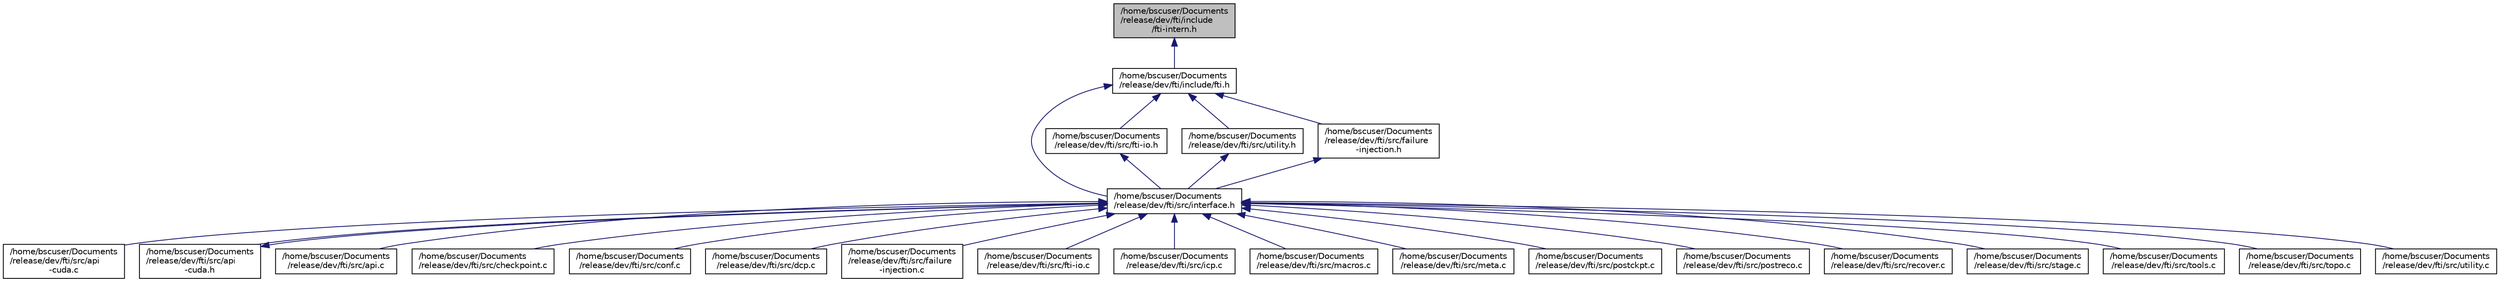 digraph "/home/bscuser/Documents/release/dev/fti/include/fti-intern.h"
{
 // LATEX_PDF_SIZE
  edge [fontname="Helvetica",fontsize="10",labelfontname="Helvetica",labelfontsize="10"];
  node [fontname="Helvetica",fontsize="10",shape=record];
  Node1 [label="/home/bscuser/Documents\l/release/dev/fti/include\l/fti-intern.h",height=0.2,width=0.4,color="black", fillcolor="grey75", style="filled", fontcolor="black",tooltip=" "];
  Node1 -> Node2 [dir="back",color="midnightblue",fontsize="10",style="solid"];
  Node2 [label="/home/bscuser/Documents\l/release/dev/fti/include/fti.h",height=0.2,width=0.4,color="black", fillcolor="white", style="filled",URL="$fti_8h.html",tooltip="Header file for the FTI library."];
  Node2 -> Node3 [dir="back",color="midnightblue",fontsize="10",style="solid"];
  Node3 [label="/home/bscuser/Documents\l/release/dev/fti/src/interface.h",height=0.2,width=0.4,color="black", fillcolor="white", style="filled",URL="$interface_8h.html",tooltip="Header file for the FTI library private functions."];
  Node3 -> Node4 [dir="back",color="midnightblue",fontsize="10",style="solid"];
  Node4 [label="/home/bscuser/Documents\l/release/dev/fti/src/api\l-cuda.c",height=0.2,width=0.4,color="black", fillcolor="white", style="filled",URL="$api-cuda_8c.html",tooltip=" "];
  Node3 -> Node5 [dir="back",color="midnightblue",fontsize="10",style="solid"];
  Node5 [label="/home/bscuser/Documents\l/release/dev/fti/src/api\l-cuda.h",height=0.2,width=0.4,color="black", fillcolor="white", style="filled",URL="$api-cuda_8h.html",tooltip=" "];
  Node5 -> Node3 [dir="back",color="midnightblue",fontsize="10",style="solid"];
  Node3 -> Node6 [dir="back",color="midnightblue",fontsize="10",style="solid"];
  Node6 [label="/home/bscuser/Documents\l/release/dev/fti/src/api.c",height=0.2,width=0.4,color="black", fillcolor="white", style="filled",URL="$api_8c.html",tooltip="API functions for the FTI library."];
  Node3 -> Node7 [dir="back",color="midnightblue",fontsize="10",style="solid"];
  Node7 [label="/home/bscuser/Documents\l/release/dev/fti/src/checkpoint.c",height=0.2,width=0.4,color="black", fillcolor="white", style="filled",URL="$checkpoint_8c.html",tooltip="Checkpointing functions for the FTI library."];
  Node3 -> Node8 [dir="back",color="midnightblue",fontsize="10",style="solid"];
  Node8 [label="/home/bscuser/Documents\l/release/dev/fti/src/conf.c",height=0.2,width=0.4,color="black", fillcolor="white", style="filled",URL="$conf_8c.html",tooltip="Configuration loading functions for the FTI library."];
  Node3 -> Node9 [dir="back",color="midnightblue",fontsize="10",style="solid"];
  Node9 [label="/home/bscuser/Documents\l/release/dev/fti/src/dcp.c",height=0.2,width=0.4,color="black", fillcolor="white", style="filled",URL="$dcp_8c.html",tooltip=" "];
  Node3 -> Node10 [dir="back",color="midnightblue",fontsize="10",style="solid"];
  Node10 [label="/home/bscuser/Documents\l/release/dev/fti/src/failure\l-injection.c",height=0.2,width=0.4,color="black", fillcolor="white", style="filled",URL="$failure-injection_8c.html",tooltip=" "];
  Node3 -> Node11 [dir="back",color="midnightblue",fontsize="10",style="solid"];
  Node11 [label="/home/bscuser/Documents\l/release/dev/fti/src/fti-io.c",height=0.2,width=0.4,color="black", fillcolor="white", style="filled",URL="$fti-io_8c.html",tooltip=" "];
  Node3 -> Node12 [dir="back",color="midnightblue",fontsize="10",style="solid"];
  Node12 [label="/home/bscuser/Documents\l/release/dev/fti/src/icp.c",height=0.2,width=0.4,color="black", fillcolor="white", style="filled",URL="$icp_8c.html",tooltip=" "];
  Node3 -> Node13 [dir="back",color="midnightblue",fontsize="10",style="solid"];
  Node13 [label="/home/bscuser/Documents\l/release/dev/fti/src/macros.c",height=0.2,width=0.4,color="black", fillcolor="white", style="filled",URL="$macros_8c.html",tooltip="API functions for the FTI library."];
  Node3 -> Node14 [dir="back",color="midnightblue",fontsize="10",style="solid"];
  Node14 [label="/home/bscuser/Documents\l/release/dev/fti/src/meta.c",height=0.2,width=0.4,color="black", fillcolor="white", style="filled",URL="$meta_8c.html",tooltip="Metadata functions for the FTI library."];
  Node3 -> Node15 [dir="back",color="midnightblue",fontsize="10",style="solid"];
  Node15 [label="/home/bscuser/Documents\l/release/dev/fti/src/postckpt.c",height=0.2,width=0.4,color="black", fillcolor="white", style="filled",URL="$postckpt_8c.html",tooltip="Post-checkpointing functions for the FTI library."];
  Node3 -> Node16 [dir="back",color="midnightblue",fontsize="10",style="solid"];
  Node16 [label="/home/bscuser/Documents\l/release/dev/fti/src/postreco.c",height=0.2,width=0.4,color="black", fillcolor="white", style="filled",URL="$postreco_8c.html",tooltip="Post recovery functions for the FTI library."];
  Node3 -> Node17 [dir="back",color="midnightblue",fontsize="10",style="solid"];
  Node17 [label="/home/bscuser/Documents\l/release/dev/fti/src/recover.c",height=0.2,width=0.4,color="black", fillcolor="white", style="filled",URL="$recover_8c.html",tooltip="Recovery functions for the FTI library."];
  Node3 -> Node18 [dir="back",color="midnightblue",fontsize="10",style="solid"];
  Node18 [label="/home/bscuser/Documents\l/release/dev/fti/src/stage.c",height=0.2,width=0.4,color="black", fillcolor="white", style="filled",URL="$stage_8c.html",tooltip="helper functions for the FTI staging feature."];
  Node3 -> Node19 [dir="back",color="midnightblue",fontsize="10",style="solid"];
  Node19 [label="/home/bscuser/Documents\l/release/dev/fti/src/tools.c",height=0.2,width=0.4,color="black", fillcolor="white", style="filled",URL="$tools_8c.html",tooltip="Utility functions for the FTI library."];
  Node3 -> Node20 [dir="back",color="midnightblue",fontsize="10",style="solid"];
  Node20 [label="/home/bscuser/Documents\l/release/dev/fti/src/topo.c",height=0.2,width=0.4,color="black", fillcolor="white", style="filled",URL="$topo_8c.html",tooltip="Topology functions for the FTI library."];
  Node3 -> Node21 [dir="back",color="midnightblue",fontsize="10",style="solid"];
  Node21 [label="/home/bscuser/Documents\l/release/dev/fti/src/utility.c",height=0.2,width=0.4,color="black", fillcolor="white", style="filled",URL="$utility_8c.html",tooltip="API functions for the FTI library."];
  Node2 -> Node22 [dir="back",color="midnightblue",fontsize="10",style="solid"];
  Node22 [label="/home/bscuser/Documents\l/release/dev/fti/src/fti-io.h",height=0.2,width=0.4,color="black", fillcolor="white", style="filled",URL="$fti-io_8h.html",tooltip=" "];
  Node22 -> Node3 [dir="back",color="midnightblue",fontsize="10",style="solid"];
  Node2 -> Node23 [dir="back",color="midnightblue",fontsize="10",style="solid"];
  Node23 [label="/home/bscuser/Documents\l/release/dev/fti/src/utility.h",height=0.2,width=0.4,color="black", fillcolor="white", style="filled",URL="$utility_8h.html",tooltip=" "];
  Node23 -> Node3 [dir="back",color="midnightblue",fontsize="10",style="solid"];
  Node2 -> Node24 [dir="back",color="midnightblue",fontsize="10",style="solid"];
  Node24 [label="/home/bscuser/Documents\l/release/dev/fti/src/failure\l-injection.h",height=0.2,width=0.4,color="black", fillcolor="white", style="filled",URL="$failure-injection_8h.html",tooltip="Defines wrapper for POSIX write functions to enable failure injection."];
  Node24 -> Node3 [dir="back",color="midnightblue",fontsize="10",style="solid"];
}
